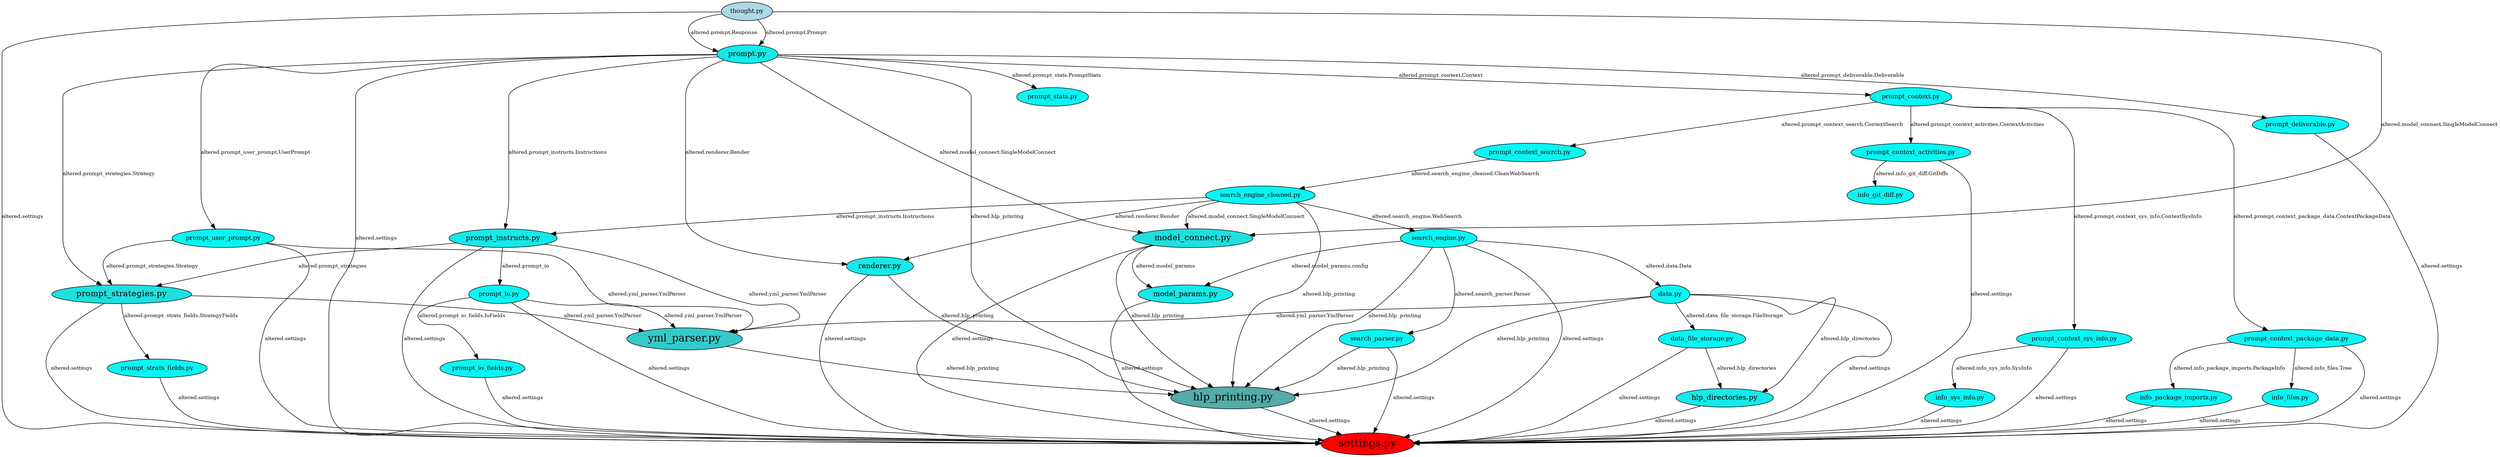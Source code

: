 // Package Dependency Graph
digraph {
	node [fillcolor=white style=filled]
	edge [fontsize=10]
	nodesep=0.8 rankdir=TB ranksep=0.5
	"thought.py" -> "settings.py" [label="altered.settings"]
	"thought.py" -> "model_connect.py" [label="altered.model_connect.SingleModelConnect"]
	"model_connect.py" -> "model_params.py" [label="altered.model_params"]
	"model_params.py" -> "settings.py" [label="altered.settings"]
	"model_connect.py" -> "hlp_printing.py" [label="altered.hlp_printing"]
	"hlp_printing.py" -> "settings.py" [label="altered.settings"]
	"model_connect.py" -> "settings.py" [label="altered.settings"]
	"thought.py" -> "prompt.py" [label="altered.prompt.Prompt"]
	"prompt.py" -> "renderer.py" [label="altered.renderer.Render"]
	"renderer.py" -> "hlp_printing.py" [label="altered.hlp_printing"]
	"renderer.py" -> "settings.py" [label="altered.settings"]
	"prompt.py" -> "prompt_context.py" [label="altered.prompt_context.Context"]
	"prompt_context.py" -> "prompt_context_search.py" [label="altered.prompt_context_search.ContextSearch"]
	"prompt_context_search.py" -> "search_engine_cleaned.py" [label="altered.search_engine_cleaned.CleanWebSearch"]
	"search_engine_cleaned.py" -> "hlp_printing.py" [label="altered.hlp_printing"]
	"search_engine_cleaned.py" -> "search_engine.py" [label="altered.search_engine.WebSearch"]
	"search_engine.py" -> "data.py" [label="altered.data.Data"]
	"data.py" -> "yml_parser.py" [label="altered.yml_parser.YmlParser"]
	"yml_parser.py" -> "hlp_printing.py" [label="altered.hlp_printing"]
	"data.py" -> "settings.py" [label="altered.settings"]
	"data.py" -> "hlp_directories.py" [label="altered.hlp_directories"]
	"hlp_directories.py" -> "settings.py" [label="altered.settings"]
	"data.py" -> "hlp_printing.py" [label="altered.hlp_printing"]
	"data.py" -> "data_file_storage.py" [label="altered.data_file_storage.FileStorage"]
	"data_file_storage.py" -> "settings.py" [label="altered.settings"]
	"data_file_storage.py" -> "hlp_directories.py" [label="altered.hlp_directories"]
	"search_engine.py" -> "model_params.py" [label="altered.model_params.config"]
	"search_engine.py" -> "settings.py" [label="altered.settings"]
	"search_engine.py" -> "hlp_printing.py" [label="altered.hlp_printing"]
	"search_engine.py" -> "search_parser.py" [label="altered.search_parser.Parser"]
	"search_parser.py" -> "settings.py" [label="altered.settings"]
	"search_parser.py" -> "hlp_printing.py" [label="altered.hlp_printing"]
	"search_engine_cleaned.py" -> "model_connect.py" [label="altered.model_connect.SingleModelConnect"]
	"search_engine_cleaned.py" -> "renderer.py" [label="altered.renderer.Render"]
	"search_engine_cleaned.py" -> "prompt_instructs.py" [label="altered.prompt_instructs.Instructions"]
	"prompt_instructs.py" -> "settings.py" [label="altered.settings"]
	"prompt_instructs.py" -> "prompt_strategies.py" [label="altered.prompt_strategies"]
	"prompt_strategies.py" -> "settings.py" [label="altered.settings"]
	"prompt_strategies.py" -> "yml_parser.py" [label="altered.yml_parser.YmlParser"]
	"prompt_strategies.py" -> "prompt_strats_fields.py" [label="altered.prompt_strats_fields.StrategyFields"]
	"prompt_strats_fields.py" -> "settings.py" [label="altered.settings"]
	"prompt_instructs.py" -> "prompt_io.py" [label="altered.prompt_io"]
	"prompt_io.py" -> "settings.py" [label="altered.settings"]
	"prompt_io.py" -> "yml_parser.py" [label="altered.yml_parser.YmlParser"]
	"prompt_io.py" -> "prompt_io_fields.py" [label="altered.prompt_io_fields.IoFields"]
	"prompt_io_fields.py" -> "settings.py" [label="altered.settings"]
	"prompt_instructs.py" -> "yml_parser.py" [label="altered.yml_parser.YmlParser"]
	"prompt_context.py" -> "prompt_context_activities.py" [label="altered.prompt_context_activities.ContextActivities"]
	"prompt_context_activities.py" -> "settings.py" [label="altered.settings"]
	"prompt_context_activities.py" -> "info_git_diff.py" [label="altered.info_git_diff.GitDiffs"]
	"prompt_context.py" -> "prompt_context_sys_info.py" [label="altered.prompt_context_sys_info.ContextSysInfo"]
	"prompt_context_sys_info.py" -> "settings.py" [label="altered.settings"]
	"prompt_context_sys_info.py" -> "info_sys_info.py" [label="altered.info_sys_info.SysInfo"]
	"info_sys_info.py" -> "settings.py" [label="altered.settings"]
	"prompt_context.py" -> "prompt_context_package_data.py" [label="altered.prompt_context_package_data.ContextPackageData"]
	"prompt_context_package_data.py" -> "settings.py" [label="altered.settings"]
	"prompt_context_package_data.py" -> "info_package_imports.py" [label="altered.info_package_imports.PackageInfo"]
	"info_package_imports.py" -> "settings.py" [label="altered.settings"]
	"prompt_context_package_data.py" -> "info_files.py" [label="altered.info_files.Tree"]
	"info_files.py" -> "settings.py" [label="altered.settings"]
	"prompt.py" -> "prompt_user_prompt.py" [label="altered.prompt_user_prompt.UserPrompt"]
	"prompt_user_prompt.py" -> "settings.py" [label="altered.settings"]
	"prompt_user_prompt.py" -> "prompt_strategies.py" [label="altered.prompt_strategies.Strategy"]
	"prompt_user_prompt.py" -> "yml_parser.py" [label="altered.yml_parser.YmlParser"]
	"prompt.py" -> "prompt_instructs.py" [label="altered.prompt_instructs.Instructions"]
	"prompt.py" -> "prompt_stats.py" [label="altered.prompt_stats.PromptStats"]
	"prompt.py" -> "model_connect.py" [label="altered.model_connect.SingleModelConnect"]
	"prompt.py" -> "prompt_deliverable.py" [label="altered.prompt_deliverable.Deliverable"]
	"prompt_deliverable.py" -> "settings.py" [label="altered.settings"]
	"prompt.py" -> "hlp_printing.py" [label="altered.hlp_printing"]
	"prompt.py" -> "settings.py" [label="altered.settings"]
	"prompt.py" -> "prompt_strategies.py" [label="altered.prompt_strategies.Strategy"]
	"thought.py" -> "prompt.py" [label="altered.prompt.Response"]
	"thought.py" [fillcolor="#00ffff" fontsize=12 style=filled]
	"thought.py" [fillcolor=lightblue fontsize=12]
	"settings.py" [fillcolor="#ff0000" fontsize=20 style=filled]
	"settings.py" [fillcolor="#ff0000" fontsize=20]
	"model_connect.py" [fillcolor="#20dfdf" fontsize=16 style=filled]
	"model_connect.py" [fillcolor="#20dfdf" fontsize=16]
	"model_params.py" [fillcolor="#16e9e9" fontsize=14 style=filled]
	"model_params.py" [fillcolor="#16e9e9" fontsize=14]
	"hlp_printing.py" [fillcolor="#55aaaa" fontsize=20 style=filled]
	"hlp_printing.py" [fillcolor="#55aaaa" fontsize=20]
	"prompt.py" [fillcolor="#16e9e9" fontsize=14 style=filled]
	"prompt.py" [fillcolor="#16e9e9" fontsize=14]
	"renderer.py" [fillcolor="#16e9e9" fontsize=14 style=filled]
	"renderer.py" [fillcolor="#16e9e9" fontsize=14]
	"prompt_context.py" [fillcolor="#0bf4f4" fontsize=12 style=filled]
	"prompt_context.py" [fillcolor="#0bf4f4" fontsize=12]
	"prompt_context_search.py" [fillcolor="#0bf4f4" fontsize=12 style=filled]
	"prompt_context_search.py" [fillcolor="#0bf4f4" fontsize=12]
	"search_engine_cleaned.py" [fillcolor="#0bf4f4" fontsize=12 style=filled]
	"search_engine_cleaned.py" [fillcolor="#0bf4f4" fontsize=12]
	"search_engine.py" [fillcolor="#0bf4f4" fontsize=12 style=filled]
	"search_engine.py" [fillcolor="#0bf4f4" fontsize=12]
	"data.py" [fillcolor="#0bf4f4" fontsize=12 style=filled]
	"data.py" [fillcolor="#0bf4f4" fontsize=12]
	"yml_parser.py" [fillcolor="#36c9c9" fontsize=20 style=filled]
	"yml_parser.py" [fillcolor="#36c9c9" fontsize=20]
	"hlp_directories.py" [fillcolor="#16e9e9" fontsize=14 style=filled]
	"hlp_directories.py" [fillcolor="#16e9e9" fontsize=14]
	"data_file_storage.py" [fillcolor="#0bf4f4" fontsize=12 style=filled]
	"data_file_storage.py" [fillcolor="#0bf4f4" fontsize=12]
	"search_parser.py" [fillcolor="#0bf4f4" fontsize=12 style=filled]
	"search_parser.py" [fillcolor="#0bf4f4" fontsize=12]
	"prompt_instructs.py" [fillcolor="#16e9e9" fontsize=14 style=filled]
	"prompt_instructs.py" [fillcolor="#16e9e9" fontsize=14]
	"prompt_strategies.py" [fillcolor="#20dfdf" fontsize=16 style=filled]
	"prompt_strategies.py" [fillcolor="#20dfdf" fontsize=16]
	"prompt_strats_fields.py" [fillcolor="#0bf4f4" fontsize=12 style=filled]
	"prompt_strats_fields.py" [fillcolor="#0bf4f4" fontsize=12]
	"prompt_io.py" [fillcolor="#0bf4f4" fontsize=12 style=filled]
	"prompt_io.py" [fillcolor="#0bf4f4" fontsize=12]
	"prompt_io_fields.py" [fillcolor="#0bf4f4" fontsize=12 style=filled]
	"prompt_io_fields.py" [fillcolor="#0bf4f4" fontsize=12]
	"prompt_context_activities.py" [fillcolor="#0bf4f4" fontsize=12 style=filled]
	"prompt_context_activities.py" [fillcolor="#0bf4f4" fontsize=12]
	"info_git_diff.py" [fillcolor="#0bf4f4" fontsize=12 style=filled]
	"info_git_diff.py" [fillcolor="#0bf4f4" fontsize=12]
	"prompt_context_sys_info.py" [fillcolor="#0bf4f4" fontsize=12 style=filled]
	"prompt_context_sys_info.py" [fillcolor="#0bf4f4" fontsize=12]
	"info_sys_info.py" [fillcolor="#0bf4f4" fontsize=12 style=filled]
	"info_sys_info.py" [fillcolor="#0bf4f4" fontsize=12]
	"prompt_context_package_data.py" [fillcolor="#0bf4f4" fontsize=12 style=filled]
	"prompt_context_package_data.py" [fillcolor="#0bf4f4" fontsize=12]
	"info_package_imports.py" [fillcolor="#0bf4f4" fontsize=12 style=filled]
	"info_package_imports.py" [fillcolor="#0bf4f4" fontsize=12]
	"info_files.py" [fillcolor="#0bf4f4" fontsize=12 style=filled]
	"info_files.py" [fillcolor="#0bf4f4" fontsize=12]
	"prompt_user_prompt.py" [fillcolor="#0bf4f4" fontsize=12 style=filled]
	"prompt_user_prompt.py" [fillcolor="#0bf4f4" fontsize=12]
	"prompt_stats.py" [fillcolor="#0bf4f4" fontsize=12 style=filled]
	"prompt_stats.py" [fillcolor="#0bf4f4" fontsize=12]
	"prompt_deliverable.py" [fillcolor="#0bf4f4" fontsize=12 style=filled]
	"prompt_deliverable.py" [fillcolor="#0bf4f4" fontsize=12]
}
